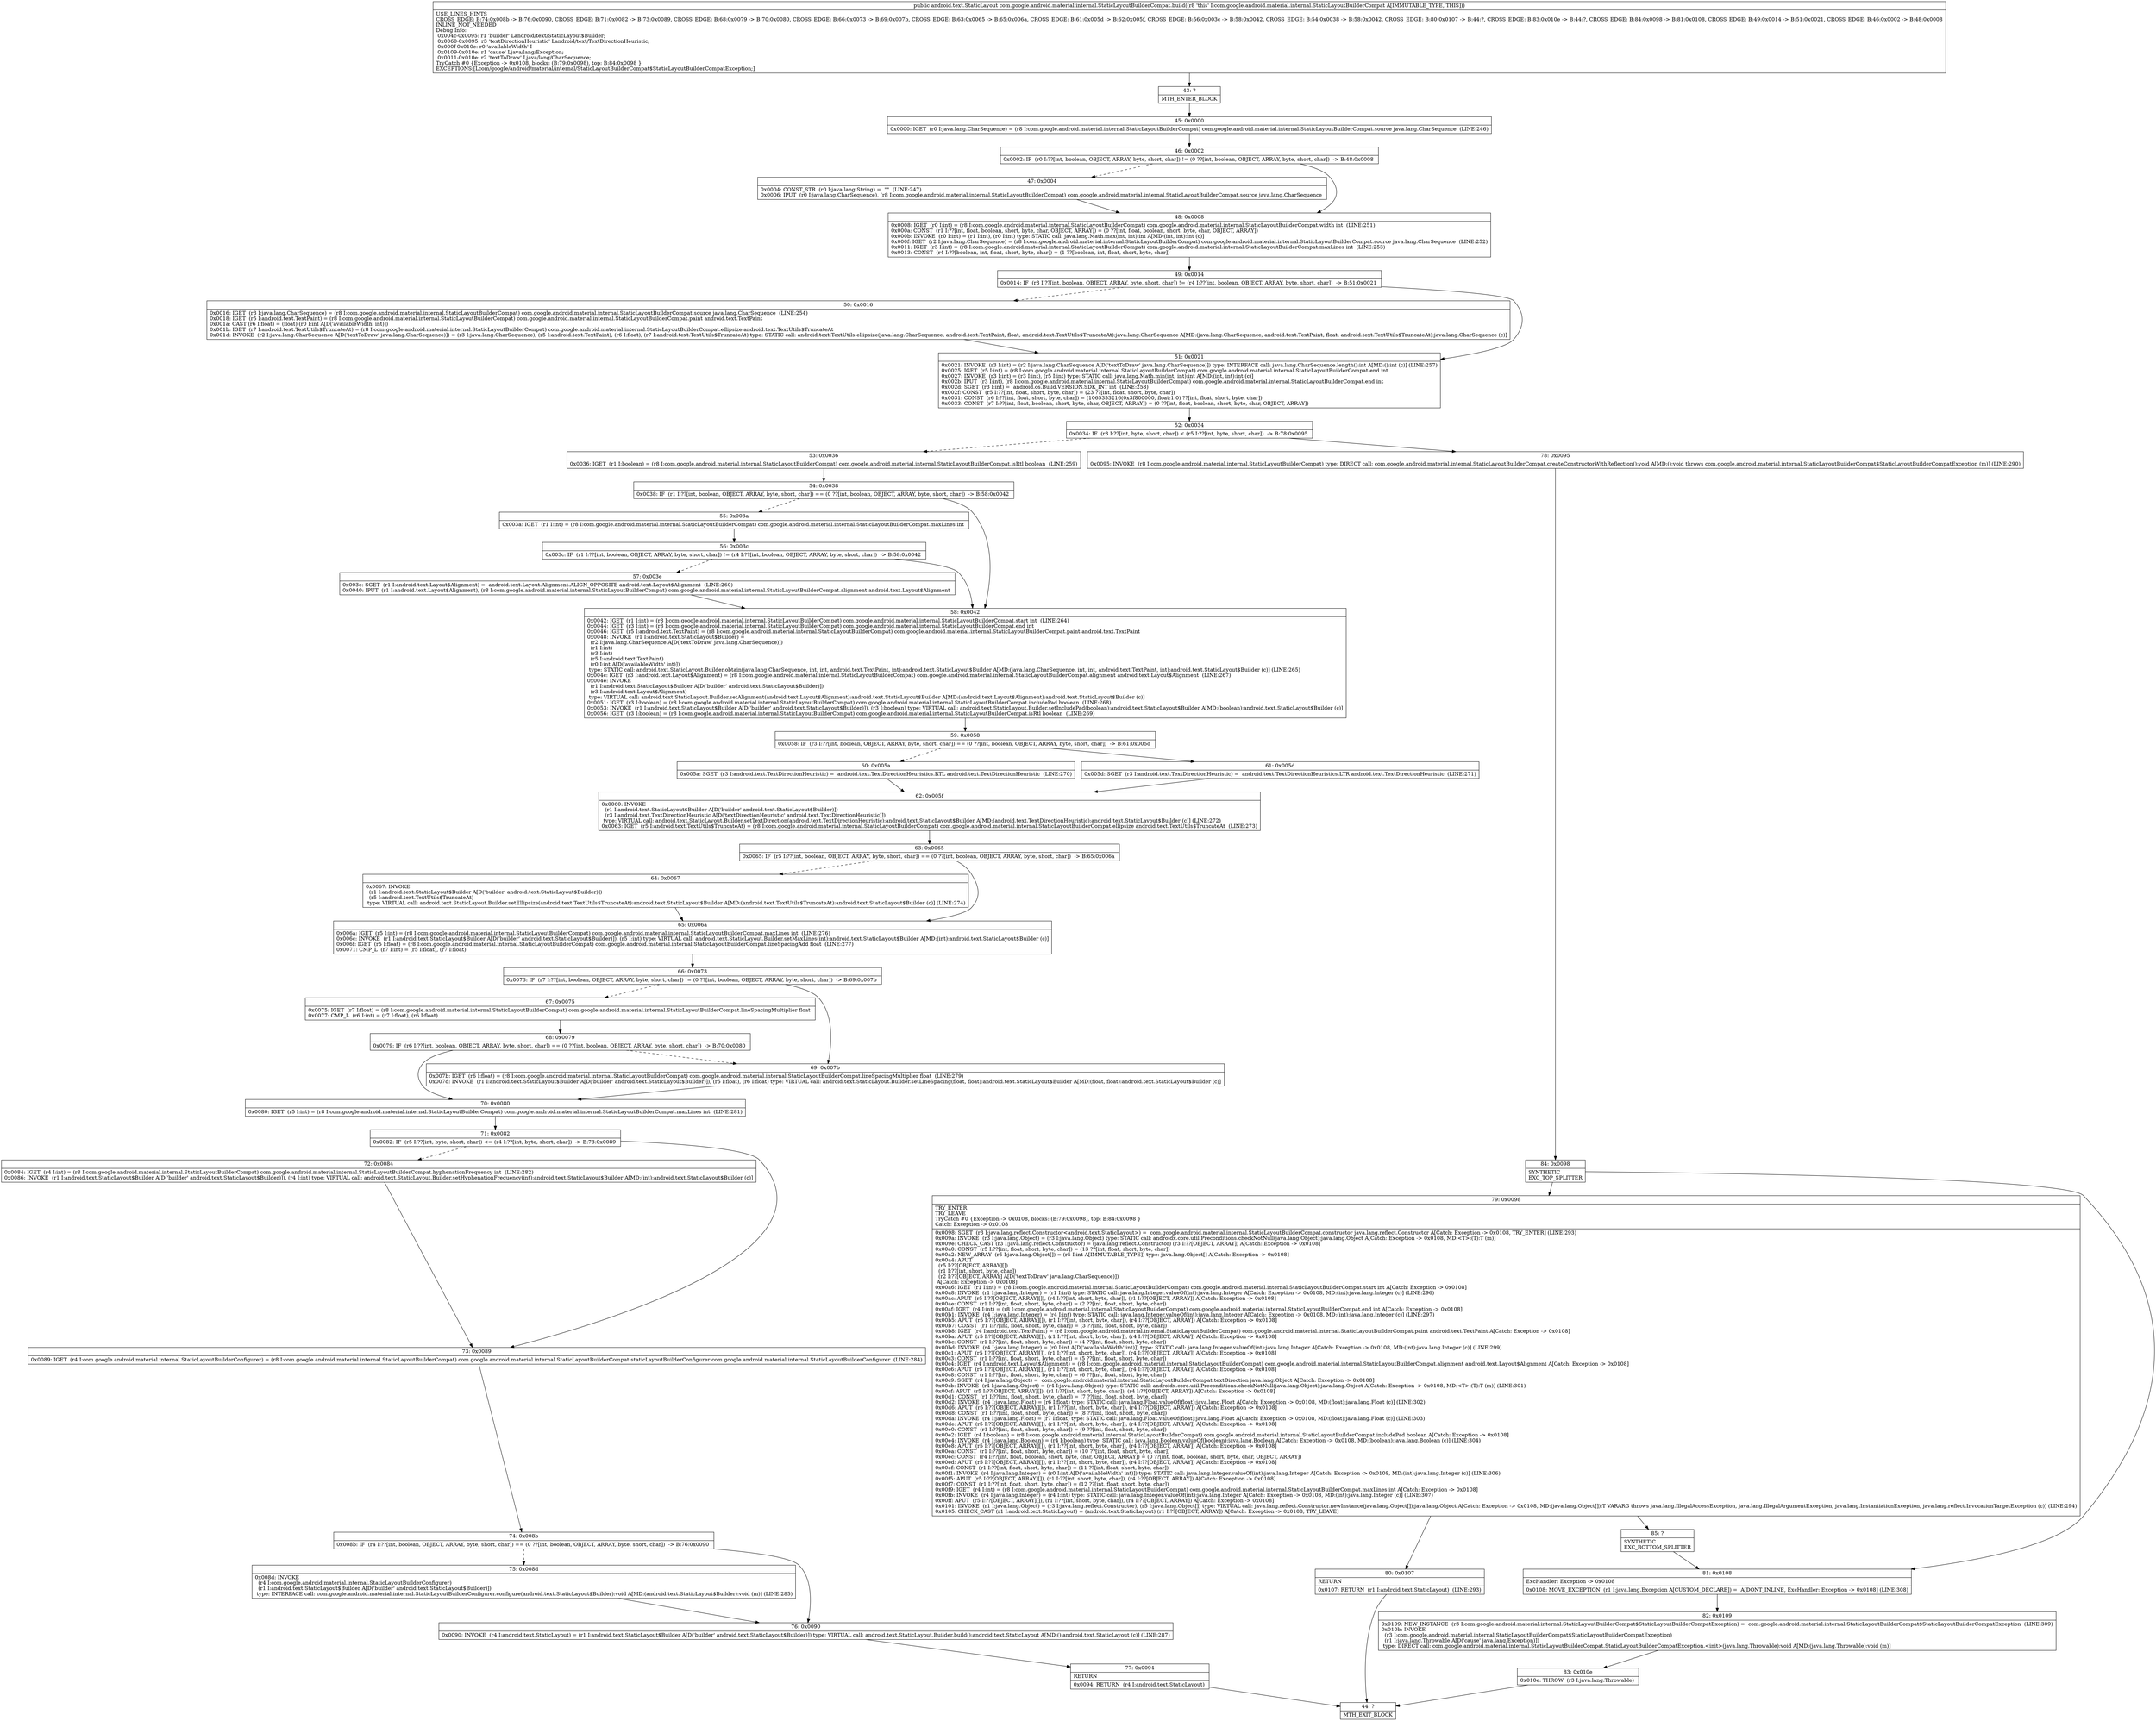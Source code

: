 digraph "CFG forcom.google.android.material.internal.StaticLayoutBuilderCompat.build()Landroid\/text\/StaticLayout;" {
Node_43 [shape=record,label="{43\:\ ?|MTH_ENTER_BLOCK\l}"];
Node_45 [shape=record,label="{45\:\ 0x0000|0x0000: IGET  (r0 I:java.lang.CharSequence) = (r8 I:com.google.android.material.internal.StaticLayoutBuilderCompat) com.google.android.material.internal.StaticLayoutBuilderCompat.source java.lang.CharSequence  (LINE:246)\l}"];
Node_46 [shape=record,label="{46\:\ 0x0002|0x0002: IF  (r0 I:??[int, boolean, OBJECT, ARRAY, byte, short, char]) != (0 ??[int, boolean, OBJECT, ARRAY, byte, short, char])  \-\> B:48:0x0008 \l}"];
Node_47 [shape=record,label="{47\:\ 0x0004|0x0004: CONST_STR  (r0 I:java.lang.String) =  \"\"  (LINE:247)\l0x0006: IPUT  (r0 I:java.lang.CharSequence), (r8 I:com.google.android.material.internal.StaticLayoutBuilderCompat) com.google.android.material.internal.StaticLayoutBuilderCompat.source java.lang.CharSequence \l}"];
Node_48 [shape=record,label="{48\:\ 0x0008|0x0008: IGET  (r0 I:int) = (r8 I:com.google.android.material.internal.StaticLayoutBuilderCompat) com.google.android.material.internal.StaticLayoutBuilderCompat.width int  (LINE:251)\l0x000a: CONST  (r1 I:??[int, float, boolean, short, byte, char, OBJECT, ARRAY]) = (0 ??[int, float, boolean, short, byte, char, OBJECT, ARRAY]) \l0x000b: INVOKE  (r0 I:int) = (r1 I:int), (r0 I:int) type: STATIC call: java.lang.Math.max(int, int):int A[MD:(int, int):int (c)]\l0x000f: IGET  (r2 I:java.lang.CharSequence) = (r8 I:com.google.android.material.internal.StaticLayoutBuilderCompat) com.google.android.material.internal.StaticLayoutBuilderCompat.source java.lang.CharSequence  (LINE:252)\l0x0011: IGET  (r3 I:int) = (r8 I:com.google.android.material.internal.StaticLayoutBuilderCompat) com.google.android.material.internal.StaticLayoutBuilderCompat.maxLines int  (LINE:253)\l0x0013: CONST  (r4 I:??[boolean, int, float, short, byte, char]) = (1 ??[boolean, int, float, short, byte, char]) \l}"];
Node_49 [shape=record,label="{49\:\ 0x0014|0x0014: IF  (r3 I:??[int, boolean, OBJECT, ARRAY, byte, short, char]) != (r4 I:??[int, boolean, OBJECT, ARRAY, byte, short, char])  \-\> B:51:0x0021 \l}"];
Node_50 [shape=record,label="{50\:\ 0x0016|0x0016: IGET  (r3 I:java.lang.CharSequence) = (r8 I:com.google.android.material.internal.StaticLayoutBuilderCompat) com.google.android.material.internal.StaticLayoutBuilderCompat.source java.lang.CharSequence  (LINE:254)\l0x0018: IGET  (r5 I:android.text.TextPaint) = (r8 I:com.google.android.material.internal.StaticLayoutBuilderCompat) com.google.android.material.internal.StaticLayoutBuilderCompat.paint android.text.TextPaint \l0x001a: CAST (r6 I:float) = (float) (r0 I:int A[D('availableWidth' int)]) \l0x001b: IGET  (r7 I:android.text.TextUtils$TruncateAt) = (r8 I:com.google.android.material.internal.StaticLayoutBuilderCompat) com.google.android.material.internal.StaticLayoutBuilderCompat.ellipsize android.text.TextUtils$TruncateAt \l0x001d: INVOKE  (r2 I:java.lang.CharSequence A[D('textToDraw' java.lang.CharSequence)]) = (r3 I:java.lang.CharSequence), (r5 I:android.text.TextPaint), (r6 I:float), (r7 I:android.text.TextUtils$TruncateAt) type: STATIC call: android.text.TextUtils.ellipsize(java.lang.CharSequence, android.text.TextPaint, float, android.text.TextUtils$TruncateAt):java.lang.CharSequence A[MD:(java.lang.CharSequence, android.text.TextPaint, float, android.text.TextUtils$TruncateAt):java.lang.CharSequence (c)]\l}"];
Node_51 [shape=record,label="{51\:\ 0x0021|0x0021: INVOKE  (r3 I:int) = (r2 I:java.lang.CharSequence A[D('textToDraw' java.lang.CharSequence)]) type: INTERFACE call: java.lang.CharSequence.length():int A[MD:():int (c)] (LINE:257)\l0x0025: IGET  (r5 I:int) = (r8 I:com.google.android.material.internal.StaticLayoutBuilderCompat) com.google.android.material.internal.StaticLayoutBuilderCompat.end int \l0x0027: INVOKE  (r3 I:int) = (r3 I:int), (r5 I:int) type: STATIC call: java.lang.Math.min(int, int):int A[MD:(int, int):int (c)]\l0x002b: IPUT  (r3 I:int), (r8 I:com.google.android.material.internal.StaticLayoutBuilderCompat) com.google.android.material.internal.StaticLayoutBuilderCompat.end int \l0x002d: SGET  (r3 I:int) =  android.os.Build.VERSION.SDK_INT int  (LINE:258)\l0x002f: CONST  (r5 I:??[int, float, short, byte, char]) = (23 ??[int, float, short, byte, char]) \l0x0031: CONST  (r6 I:??[int, float, short, byte, char]) = (1065353216(0x3f800000, float:1.0) ??[int, float, short, byte, char]) \l0x0033: CONST  (r7 I:??[int, float, boolean, short, byte, char, OBJECT, ARRAY]) = (0 ??[int, float, boolean, short, byte, char, OBJECT, ARRAY]) \l}"];
Node_52 [shape=record,label="{52\:\ 0x0034|0x0034: IF  (r3 I:??[int, byte, short, char]) \< (r5 I:??[int, byte, short, char])  \-\> B:78:0x0095 \l}"];
Node_53 [shape=record,label="{53\:\ 0x0036|0x0036: IGET  (r1 I:boolean) = (r8 I:com.google.android.material.internal.StaticLayoutBuilderCompat) com.google.android.material.internal.StaticLayoutBuilderCompat.isRtl boolean  (LINE:259)\l}"];
Node_54 [shape=record,label="{54\:\ 0x0038|0x0038: IF  (r1 I:??[int, boolean, OBJECT, ARRAY, byte, short, char]) == (0 ??[int, boolean, OBJECT, ARRAY, byte, short, char])  \-\> B:58:0x0042 \l}"];
Node_55 [shape=record,label="{55\:\ 0x003a|0x003a: IGET  (r1 I:int) = (r8 I:com.google.android.material.internal.StaticLayoutBuilderCompat) com.google.android.material.internal.StaticLayoutBuilderCompat.maxLines int \l}"];
Node_56 [shape=record,label="{56\:\ 0x003c|0x003c: IF  (r1 I:??[int, boolean, OBJECT, ARRAY, byte, short, char]) != (r4 I:??[int, boolean, OBJECT, ARRAY, byte, short, char])  \-\> B:58:0x0042 \l}"];
Node_57 [shape=record,label="{57\:\ 0x003e|0x003e: SGET  (r1 I:android.text.Layout$Alignment) =  android.text.Layout.Alignment.ALIGN_OPPOSITE android.text.Layout$Alignment  (LINE:260)\l0x0040: IPUT  (r1 I:android.text.Layout$Alignment), (r8 I:com.google.android.material.internal.StaticLayoutBuilderCompat) com.google.android.material.internal.StaticLayoutBuilderCompat.alignment android.text.Layout$Alignment \l}"];
Node_58 [shape=record,label="{58\:\ 0x0042|0x0042: IGET  (r1 I:int) = (r8 I:com.google.android.material.internal.StaticLayoutBuilderCompat) com.google.android.material.internal.StaticLayoutBuilderCompat.start int  (LINE:264)\l0x0044: IGET  (r3 I:int) = (r8 I:com.google.android.material.internal.StaticLayoutBuilderCompat) com.google.android.material.internal.StaticLayoutBuilderCompat.end int \l0x0046: IGET  (r5 I:android.text.TextPaint) = (r8 I:com.google.android.material.internal.StaticLayoutBuilderCompat) com.google.android.material.internal.StaticLayoutBuilderCompat.paint android.text.TextPaint \l0x0048: INVOKE  (r1 I:android.text.StaticLayout$Builder) = \l  (r2 I:java.lang.CharSequence A[D('textToDraw' java.lang.CharSequence)])\l  (r1 I:int)\l  (r3 I:int)\l  (r5 I:android.text.TextPaint)\l  (r0 I:int A[D('availableWidth' int)])\l type: STATIC call: android.text.StaticLayout.Builder.obtain(java.lang.CharSequence, int, int, android.text.TextPaint, int):android.text.StaticLayout$Builder A[MD:(java.lang.CharSequence, int, int, android.text.TextPaint, int):android.text.StaticLayout$Builder (c)] (LINE:265)\l0x004c: IGET  (r3 I:android.text.Layout$Alignment) = (r8 I:com.google.android.material.internal.StaticLayoutBuilderCompat) com.google.android.material.internal.StaticLayoutBuilderCompat.alignment android.text.Layout$Alignment  (LINE:267)\l0x004e: INVOKE  \l  (r1 I:android.text.StaticLayout$Builder A[D('builder' android.text.StaticLayout$Builder)])\l  (r3 I:android.text.Layout$Alignment)\l type: VIRTUAL call: android.text.StaticLayout.Builder.setAlignment(android.text.Layout$Alignment):android.text.StaticLayout$Builder A[MD:(android.text.Layout$Alignment):android.text.StaticLayout$Builder (c)]\l0x0051: IGET  (r3 I:boolean) = (r8 I:com.google.android.material.internal.StaticLayoutBuilderCompat) com.google.android.material.internal.StaticLayoutBuilderCompat.includePad boolean  (LINE:268)\l0x0053: INVOKE  (r1 I:android.text.StaticLayout$Builder A[D('builder' android.text.StaticLayout$Builder)]), (r3 I:boolean) type: VIRTUAL call: android.text.StaticLayout.Builder.setIncludePad(boolean):android.text.StaticLayout$Builder A[MD:(boolean):android.text.StaticLayout$Builder (c)]\l0x0056: IGET  (r3 I:boolean) = (r8 I:com.google.android.material.internal.StaticLayoutBuilderCompat) com.google.android.material.internal.StaticLayoutBuilderCompat.isRtl boolean  (LINE:269)\l}"];
Node_59 [shape=record,label="{59\:\ 0x0058|0x0058: IF  (r3 I:??[int, boolean, OBJECT, ARRAY, byte, short, char]) == (0 ??[int, boolean, OBJECT, ARRAY, byte, short, char])  \-\> B:61:0x005d \l}"];
Node_60 [shape=record,label="{60\:\ 0x005a|0x005a: SGET  (r3 I:android.text.TextDirectionHeuristic) =  android.text.TextDirectionHeuristics.RTL android.text.TextDirectionHeuristic  (LINE:270)\l}"];
Node_62 [shape=record,label="{62\:\ 0x005f|0x0060: INVOKE  \l  (r1 I:android.text.StaticLayout$Builder A[D('builder' android.text.StaticLayout$Builder)])\l  (r3 I:android.text.TextDirectionHeuristic A[D('textDirectionHeuristic' android.text.TextDirectionHeuristic)])\l type: VIRTUAL call: android.text.StaticLayout.Builder.setTextDirection(android.text.TextDirectionHeuristic):android.text.StaticLayout$Builder A[MD:(android.text.TextDirectionHeuristic):android.text.StaticLayout$Builder (c)] (LINE:272)\l0x0063: IGET  (r5 I:android.text.TextUtils$TruncateAt) = (r8 I:com.google.android.material.internal.StaticLayoutBuilderCompat) com.google.android.material.internal.StaticLayoutBuilderCompat.ellipsize android.text.TextUtils$TruncateAt  (LINE:273)\l}"];
Node_63 [shape=record,label="{63\:\ 0x0065|0x0065: IF  (r5 I:??[int, boolean, OBJECT, ARRAY, byte, short, char]) == (0 ??[int, boolean, OBJECT, ARRAY, byte, short, char])  \-\> B:65:0x006a \l}"];
Node_64 [shape=record,label="{64\:\ 0x0067|0x0067: INVOKE  \l  (r1 I:android.text.StaticLayout$Builder A[D('builder' android.text.StaticLayout$Builder)])\l  (r5 I:android.text.TextUtils$TruncateAt)\l type: VIRTUAL call: android.text.StaticLayout.Builder.setEllipsize(android.text.TextUtils$TruncateAt):android.text.StaticLayout$Builder A[MD:(android.text.TextUtils$TruncateAt):android.text.StaticLayout$Builder (c)] (LINE:274)\l}"];
Node_65 [shape=record,label="{65\:\ 0x006a|0x006a: IGET  (r5 I:int) = (r8 I:com.google.android.material.internal.StaticLayoutBuilderCompat) com.google.android.material.internal.StaticLayoutBuilderCompat.maxLines int  (LINE:276)\l0x006c: INVOKE  (r1 I:android.text.StaticLayout$Builder A[D('builder' android.text.StaticLayout$Builder)]), (r5 I:int) type: VIRTUAL call: android.text.StaticLayout.Builder.setMaxLines(int):android.text.StaticLayout$Builder A[MD:(int):android.text.StaticLayout$Builder (c)]\l0x006f: IGET  (r5 I:float) = (r8 I:com.google.android.material.internal.StaticLayoutBuilderCompat) com.google.android.material.internal.StaticLayoutBuilderCompat.lineSpacingAdd float  (LINE:277)\l0x0071: CMP_L  (r7 I:int) = (r5 I:float), (r7 I:float) \l}"];
Node_66 [shape=record,label="{66\:\ 0x0073|0x0073: IF  (r7 I:??[int, boolean, OBJECT, ARRAY, byte, short, char]) != (0 ??[int, boolean, OBJECT, ARRAY, byte, short, char])  \-\> B:69:0x007b \l}"];
Node_67 [shape=record,label="{67\:\ 0x0075|0x0075: IGET  (r7 I:float) = (r8 I:com.google.android.material.internal.StaticLayoutBuilderCompat) com.google.android.material.internal.StaticLayoutBuilderCompat.lineSpacingMultiplier float \l0x0077: CMP_L  (r6 I:int) = (r7 I:float), (r6 I:float) \l}"];
Node_68 [shape=record,label="{68\:\ 0x0079|0x0079: IF  (r6 I:??[int, boolean, OBJECT, ARRAY, byte, short, char]) == (0 ??[int, boolean, OBJECT, ARRAY, byte, short, char])  \-\> B:70:0x0080 \l}"];
Node_70 [shape=record,label="{70\:\ 0x0080|0x0080: IGET  (r5 I:int) = (r8 I:com.google.android.material.internal.StaticLayoutBuilderCompat) com.google.android.material.internal.StaticLayoutBuilderCompat.maxLines int  (LINE:281)\l}"];
Node_71 [shape=record,label="{71\:\ 0x0082|0x0082: IF  (r5 I:??[int, byte, short, char]) \<= (r4 I:??[int, byte, short, char])  \-\> B:73:0x0089 \l}"];
Node_72 [shape=record,label="{72\:\ 0x0084|0x0084: IGET  (r4 I:int) = (r8 I:com.google.android.material.internal.StaticLayoutBuilderCompat) com.google.android.material.internal.StaticLayoutBuilderCompat.hyphenationFrequency int  (LINE:282)\l0x0086: INVOKE  (r1 I:android.text.StaticLayout$Builder A[D('builder' android.text.StaticLayout$Builder)]), (r4 I:int) type: VIRTUAL call: android.text.StaticLayout.Builder.setHyphenationFrequency(int):android.text.StaticLayout$Builder A[MD:(int):android.text.StaticLayout$Builder (c)]\l}"];
Node_73 [shape=record,label="{73\:\ 0x0089|0x0089: IGET  (r4 I:com.google.android.material.internal.StaticLayoutBuilderConfigurer) = (r8 I:com.google.android.material.internal.StaticLayoutBuilderCompat) com.google.android.material.internal.StaticLayoutBuilderCompat.staticLayoutBuilderConfigurer com.google.android.material.internal.StaticLayoutBuilderConfigurer  (LINE:284)\l}"];
Node_74 [shape=record,label="{74\:\ 0x008b|0x008b: IF  (r4 I:??[int, boolean, OBJECT, ARRAY, byte, short, char]) == (0 ??[int, boolean, OBJECT, ARRAY, byte, short, char])  \-\> B:76:0x0090 \l}"];
Node_75 [shape=record,label="{75\:\ 0x008d|0x008d: INVOKE  \l  (r4 I:com.google.android.material.internal.StaticLayoutBuilderConfigurer)\l  (r1 I:android.text.StaticLayout$Builder A[D('builder' android.text.StaticLayout$Builder)])\l type: INTERFACE call: com.google.android.material.internal.StaticLayoutBuilderConfigurer.configure(android.text.StaticLayout$Builder):void A[MD:(android.text.StaticLayout$Builder):void (m)] (LINE:285)\l}"];
Node_76 [shape=record,label="{76\:\ 0x0090|0x0090: INVOKE  (r4 I:android.text.StaticLayout) = (r1 I:android.text.StaticLayout$Builder A[D('builder' android.text.StaticLayout$Builder)]) type: VIRTUAL call: android.text.StaticLayout.Builder.build():android.text.StaticLayout A[MD:():android.text.StaticLayout (c)] (LINE:287)\l}"];
Node_77 [shape=record,label="{77\:\ 0x0094|RETURN\l|0x0094: RETURN  (r4 I:android.text.StaticLayout) \l}"];
Node_44 [shape=record,label="{44\:\ ?|MTH_EXIT_BLOCK\l}"];
Node_69 [shape=record,label="{69\:\ 0x007b|0x007b: IGET  (r6 I:float) = (r8 I:com.google.android.material.internal.StaticLayoutBuilderCompat) com.google.android.material.internal.StaticLayoutBuilderCompat.lineSpacingMultiplier float  (LINE:279)\l0x007d: INVOKE  (r1 I:android.text.StaticLayout$Builder A[D('builder' android.text.StaticLayout$Builder)]), (r5 I:float), (r6 I:float) type: VIRTUAL call: android.text.StaticLayout.Builder.setLineSpacing(float, float):android.text.StaticLayout$Builder A[MD:(float, float):android.text.StaticLayout$Builder (c)]\l}"];
Node_61 [shape=record,label="{61\:\ 0x005d|0x005d: SGET  (r3 I:android.text.TextDirectionHeuristic) =  android.text.TextDirectionHeuristics.LTR android.text.TextDirectionHeuristic  (LINE:271)\l}"];
Node_78 [shape=record,label="{78\:\ 0x0095|0x0095: INVOKE  (r8 I:com.google.android.material.internal.StaticLayoutBuilderCompat) type: DIRECT call: com.google.android.material.internal.StaticLayoutBuilderCompat.createConstructorWithReflection():void A[MD:():void throws com.google.android.material.internal.StaticLayoutBuilderCompat$StaticLayoutBuilderCompatException (m)] (LINE:290)\l}"];
Node_84 [shape=record,label="{84\:\ 0x0098|SYNTHETIC\lEXC_TOP_SPLITTER\l}"];
Node_79 [shape=record,label="{79\:\ 0x0098|TRY_ENTER\lTRY_LEAVE\lTryCatch #0 \{Exception \-\> 0x0108, blocks: (B:79:0x0098), top: B:84:0x0098 \}\lCatch: Exception \-\> 0x0108\l|0x0098: SGET  (r3 I:java.lang.reflect.Constructor\<android.text.StaticLayout\>) =  com.google.android.material.internal.StaticLayoutBuilderCompat.constructor java.lang.reflect.Constructor A[Catch: Exception \-\> 0x0108, TRY_ENTER] (LINE:293)\l0x009a: INVOKE  (r3 I:java.lang.Object) = (r3 I:java.lang.Object) type: STATIC call: androidx.core.util.Preconditions.checkNotNull(java.lang.Object):java.lang.Object A[Catch: Exception \-\> 0x0108, MD:\<T\>:(T):T (m)]\l0x009e: CHECK_CAST (r3 I:java.lang.reflect.Constructor) = (java.lang.reflect.Constructor) (r3 I:??[OBJECT, ARRAY]) A[Catch: Exception \-\> 0x0108]\l0x00a0: CONST  (r5 I:??[int, float, short, byte, char]) = (13 ??[int, float, short, byte, char]) \l0x00a2: NEW_ARRAY  (r5 I:java.lang.Object[]) = (r5 I:int A[IMMUTABLE_TYPE]) type: java.lang.Object[] A[Catch: Exception \-\> 0x0108]\l0x00a4: APUT  \l  (r5 I:??[OBJECT, ARRAY][])\l  (r1 I:??[int, short, byte, char])\l  (r2 I:??[OBJECT, ARRAY] A[D('textToDraw' java.lang.CharSequence)])\l A[Catch: Exception \-\> 0x0108]\l0x00a6: IGET  (r1 I:int) = (r8 I:com.google.android.material.internal.StaticLayoutBuilderCompat) com.google.android.material.internal.StaticLayoutBuilderCompat.start int A[Catch: Exception \-\> 0x0108]\l0x00a8: INVOKE  (r1 I:java.lang.Integer) = (r1 I:int) type: STATIC call: java.lang.Integer.valueOf(int):java.lang.Integer A[Catch: Exception \-\> 0x0108, MD:(int):java.lang.Integer (c)] (LINE:296)\l0x00ac: APUT  (r5 I:??[OBJECT, ARRAY][]), (r4 I:??[int, short, byte, char]), (r1 I:??[OBJECT, ARRAY]) A[Catch: Exception \-\> 0x0108]\l0x00ae: CONST  (r1 I:??[int, float, short, byte, char]) = (2 ??[int, float, short, byte, char]) \l0x00af: IGET  (r4 I:int) = (r8 I:com.google.android.material.internal.StaticLayoutBuilderCompat) com.google.android.material.internal.StaticLayoutBuilderCompat.end int A[Catch: Exception \-\> 0x0108]\l0x00b1: INVOKE  (r4 I:java.lang.Integer) = (r4 I:int) type: STATIC call: java.lang.Integer.valueOf(int):java.lang.Integer A[Catch: Exception \-\> 0x0108, MD:(int):java.lang.Integer (c)] (LINE:297)\l0x00b5: APUT  (r5 I:??[OBJECT, ARRAY][]), (r1 I:??[int, short, byte, char]), (r4 I:??[OBJECT, ARRAY]) A[Catch: Exception \-\> 0x0108]\l0x00b7: CONST  (r1 I:??[int, float, short, byte, char]) = (3 ??[int, float, short, byte, char]) \l0x00b8: IGET  (r4 I:android.text.TextPaint) = (r8 I:com.google.android.material.internal.StaticLayoutBuilderCompat) com.google.android.material.internal.StaticLayoutBuilderCompat.paint android.text.TextPaint A[Catch: Exception \-\> 0x0108]\l0x00ba: APUT  (r5 I:??[OBJECT, ARRAY][]), (r1 I:??[int, short, byte, char]), (r4 I:??[OBJECT, ARRAY]) A[Catch: Exception \-\> 0x0108]\l0x00bc: CONST  (r1 I:??[int, float, short, byte, char]) = (4 ??[int, float, short, byte, char]) \l0x00bd: INVOKE  (r4 I:java.lang.Integer) = (r0 I:int A[D('availableWidth' int)]) type: STATIC call: java.lang.Integer.valueOf(int):java.lang.Integer A[Catch: Exception \-\> 0x0108, MD:(int):java.lang.Integer (c)] (LINE:299)\l0x00c1: APUT  (r5 I:??[OBJECT, ARRAY][]), (r1 I:??[int, short, byte, char]), (r4 I:??[OBJECT, ARRAY]) A[Catch: Exception \-\> 0x0108]\l0x00c3: CONST  (r1 I:??[int, float, short, byte, char]) = (5 ??[int, float, short, byte, char]) \l0x00c4: IGET  (r4 I:android.text.Layout$Alignment) = (r8 I:com.google.android.material.internal.StaticLayoutBuilderCompat) com.google.android.material.internal.StaticLayoutBuilderCompat.alignment android.text.Layout$Alignment A[Catch: Exception \-\> 0x0108]\l0x00c6: APUT  (r5 I:??[OBJECT, ARRAY][]), (r1 I:??[int, short, byte, char]), (r4 I:??[OBJECT, ARRAY]) A[Catch: Exception \-\> 0x0108]\l0x00c8: CONST  (r1 I:??[int, float, short, byte, char]) = (6 ??[int, float, short, byte, char]) \l0x00c9: SGET  (r4 I:java.lang.Object) =  com.google.android.material.internal.StaticLayoutBuilderCompat.textDirection java.lang.Object A[Catch: Exception \-\> 0x0108]\l0x00cb: INVOKE  (r4 I:java.lang.Object) = (r4 I:java.lang.Object) type: STATIC call: androidx.core.util.Preconditions.checkNotNull(java.lang.Object):java.lang.Object A[Catch: Exception \-\> 0x0108, MD:\<T\>:(T):T (m)] (LINE:301)\l0x00cf: APUT  (r5 I:??[OBJECT, ARRAY][]), (r1 I:??[int, short, byte, char]), (r4 I:??[OBJECT, ARRAY]) A[Catch: Exception \-\> 0x0108]\l0x00d1: CONST  (r1 I:??[int, float, short, byte, char]) = (7 ??[int, float, short, byte, char]) \l0x00d2: INVOKE  (r4 I:java.lang.Float) = (r6 I:float) type: STATIC call: java.lang.Float.valueOf(float):java.lang.Float A[Catch: Exception \-\> 0x0108, MD:(float):java.lang.Float (c)] (LINE:302)\l0x00d6: APUT  (r5 I:??[OBJECT, ARRAY][]), (r1 I:??[int, short, byte, char]), (r4 I:??[OBJECT, ARRAY]) A[Catch: Exception \-\> 0x0108]\l0x00d8: CONST  (r1 I:??[int, float, short, byte, char]) = (8 ??[int, float, short, byte, char]) \l0x00da: INVOKE  (r4 I:java.lang.Float) = (r7 I:float) type: STATIC call: java.lang.Float.valueOf(float):java.lang.Float A[Catch: Exception \-\> 0x0108, MD:(float):java.lang.Float (c)] (LINE:303)\l0x00de: APUT  (r5 I:??[OBJECT, ARRAY][]), (r1 I:??[int, short, byte, char]), (r4 I:??[OBJECT, ARRAY]) A[Catch: Exception \-\> 0x0108]\l0x00e0: CONST  (r1 I:??[int, float, short, byte, char]) = (9 ??[int, float, short, byte, char]) \l0x00e2: IGET  (r4 I:boolean) = (r8 I:com.google.android.material.internal.StaticLayoutBuilderCompat) com.google.android.material.internal.StaticLayoutBuilderCompat.includePad boolean A[Catch: Exception \-\> 0x0108]\l0x00e4: INVOKE  (r4 I:java.lang.Boolean) = (r4 I:boolean) type: STATIC call: java.lang.Boolean.valueOf(boolean):java.lang.Boolean A[Catch: Exception \-\> 0x0108, MD:(boolean):java.lang.Boolean (c)] (LINE:304)\l0x00e8: APUT  (r5 I:??[OBJECT, ARRAY][]), (r1 I:??[int, short, byte, char]), (r4 I:??[OBJECT, ARRAY]) A[Catch: Exception \-\> 0x0108]\l0x00ea: CONST  (r1 I:??[int, float, short, byte, char]) = (10 ??[int, float, short, byte, char]) \l0x00ec: CONST  (r4 I:??[int, float, boolean, short, byte, char, OBJECT, ARRAY]) = (0 ??[int, float, boolean, short, byte, char, OBJECT, ARRAY]) \l0x00ed: APUT  (r5 I:??[OBJECT, ARRAY][]), (r1 I:??[int, short, byte, char]), (r4 I:??[OBJECT, ARRAY]) A[Catch: Exception \-\> 0x0108]\l0x00ef: CONST  (r1 I:??[int, float, short, byte, char]) = (11 ??[int, float, short, byte, char]) \l0x00f1: INVOKE  (r4 I:java.lang.Integer) = (r0 I:int A[D('availableWidth' int)]) type: STATIC call: java.lang.Integer.valueOf(int):java.lang.Integer A[Catch: Exception \-\> 0x0108, MD:(int):java.lang.Integer (c)] (LINE:306)\l0x00f5: APUT  (r5 I:??[OBJECT, ARRAY][]), (r1 I:??[int, short, byte, char]), (r4 I:??[OBJECT, ARRAY]) A[Catch: Exception \-\> 0x0108]\l0x00f7: CONST  (r1 I:??[int, float, short, byte, char]) = (12 ??[int, float, short, byte, char]) \l0x00f9: IGET  (r4 I:int) = (r8 I:com.google.android.material.internal.StaticLayoutBuilderCompat) com.google.android.material.internal.StaticLayoutBuilderCompat.maxLines int A[Catch: Exception \-\> 0x0108]\l0x00fb: INVOKE  (r4 I:java.lang.Integer) = (r4 I:int) type: STATIC call: java.lang.Integer.valueOf(int):java.lang.Integer A[Catch: Exception \-\> 0x0108, MD:(int):java.lang.Integer (c)] (LINE:307)\l0x00ff: APUT  (r5 I:??[OBJECT, ARRAY][]), (r1 I:??[int, short, byte, char]), (r4 I:??[OBJECT, ARRAY]) A[Catch: Exception \-\> 0x0108]\l0x0101: INVOKE  (r1 I:java.lang.Object) = (r3 I:java.lang.reflect.Constructor), (r5 I:java.lang.Object[]) type: VIRTUAL call: java.lang.reflect.Constructor.newInstance(java.lang.Object[]):java.lang.Object A[Catch: Exception \-\> 0x0108, MD:(java.lang.Object[]):T VARARG throws java.lang.IllegalAccessException, java.lang.IllegalArgumentException, java.lang.InstantiationException, java.lang.reflect.InvocationTargetException (c)] (LINE:294)\l0x0105: CHECK_CAST (r1 I:android.text.StaticLayout) = (android.text.StaticLayout) (r1 I:??[OBJECT, ARRAY]) A[Catch: Exception \-\> 0x0108, TRY_LEAVE]\l}"];
Node_80 [shape=record,label="{80\:\ 0x0107|RETURN\l|0x0107: RETURN  (r1 I:android.text.StaticLayout)  (LINE:293)\l}"];
Node_85 [shape=record,label="{85\:\ ?|SYNTHETIC\lEXC_BOTTOM_SPLITTER\l}"];
Node_81 [shape=record,label="{81\:\ 0x0108|ExcHandler: Exception \-\> 0x0108\l|0x0108: MOVE_EXCEPTION  (r1 I:java.lang.Exception A[CUSTOM_DECLARE]) =  A[DONT_INLINE, ExcHandler: Exception \-\> 0x0108] (LINE:308)\l}"];
Node_82 [shape=record,label="{82\:\ 0x0109|0x0109: NEW_INSTANCE  (r3 I:com.google.android.material.internal.StaticLayoutBuilderCompat$StaticLayoutBuilderCompatException) =  com.google.android.material.internal.StaticLayoutBuilderCompat$StaticLayoutBuilderCompatException  (LINE:309)\l0x010b: INVOKE  \l  (r3 I:com.google.android.material.internal.StaticLayoutBuilderCompat$StaticLayoutBuilderCompatException)\l  (r1 I:java.lang.Throwable A[D('cause' java.lang.Exception)])\l type: DIRECT call: com.google.android.material.internal.StaticLayoutBuilderCompat.StaticLayoutBuilderCompatException.\<init\>(java.lang.Throwable):void A[MD:(java.lang.Throwable):void (m)]\l}"];
Node_83 [shape=record,label="{83\:\ 0x010e|0x010e: THROW  (r3 I:java.lang.Throwable) \l}"];
MethodNode[shape=record,label="{public android.text.StaticLayout com.google.android.material.internal.StaticLayoutBuilderCompat.build((r8 'this' I:com.google.android.material.internal.StaticLayoutBuilderCompat A[IMMUTABLE_TYPE, THIS]))  | USE_LINES_HINTS\lCROSS_EDGE: B:74:0x008b \-\> B:76:0x0090, CROSS_EDGE: B:71:0x0082 \-\> B:73:0x0089, CROSS_EDGE: B:68:0x0079 \-\> B:70:0x0080, CROSS_EDGE: B:66:0x0073 \-\> B:69:0x007b, CROSS_EDGE: B:63:0x0065 \-\> B:65:0x006a, CROSS_EDGE: B:61:0x005d \-\> B:62:0x005f, CROSS_EDGE: B:56:0x003c \-\> B:58:0x0042, CROSS_EDGE: B:54:0x0038 \-\> B:58:0x0042, CROSS_EDGE: B:80:0x0107 \-\> B:44:?, CROSS_EDGE: B:83:0x010e \-\> B:44:?, CROSS_EDGE: B:84:0x0098 \-\> B:81:0x0108, CROSS_EDGE: B:49:0x0014 \-\> B:51:0x0021, CROSS_EDGE: B:46:0x0002 \-\> B:48:0x0008\lINLINE_NOT_NEEDED\lDebug Info:\l  0x004c\-0x0095: r1 'builder' Landroid\/text\/StaticLayout$Builder;\l  0x0060\-0x0095: r3 'textDirectionHeuristic' Landroid\/text\/TextDirectionHeuristic;\l  0x000f\-0x010e: r0 'availableWidth' I\l  0x0109\-0x010e: r1 'cause' Ljava\/lang\/Exception;\l  0x0011\-0x010e: r2 'textToDraw' Ljava\/lang\/CharSequence;\lTryCatch #0 \{Exception \-\> 0x0108, blocks: (B:79:0x0098), top: B:84:0x0098 \}\lEXCEPTIONS:[Lcom\/google\/android\/material\/internal\/StaticLayoutBuilderCompat$StaticLayoutBuilderCompatException;]\l}"];
MethodNode -> Node_43;Node_43 -> Node_45;
Node_45 -> Node_46;
Node_46 -> Node_47[style=dashed];
Node_46 -> Node_48;
Node_47 -> Node_48;
Node_48 -> Node_49;
Node_49 -> Node_50[style=dashed];
Node_49 -> Node_51;
Node_50 -> Node_51;
Node_51 -> Node_52;
Node_52 -> Node_53[style=dashed];
Node_52 -> Node_78;
Node_53 -> Node_54;
Node_54 -> Node_55[style=dashed];
Node_54 -> Node_58;
Node_55 -> Node_56;
Node_56 -> Node_57[style=dashed];
Node_56 -> Node_58;
Node_57 -> Node_58;
Node_58 -> Node_59;
Node_59 -> Node_60[style=dashed];
Node_59 -> Node_61;
Node_60 -> Node_62;
Node_62 -> Node_63;
Node_63 -> Node_64[style=dashed];
Node_63 -> Node_65;
Node_64 -> Node_65;
Node_65 -> Node_66;
Node_66 -> Node_67[style=dashed];
Node_66 -> Node_69;
Node_67 -> Node_68;
Node_68 -> Node_69[style=dashed];
Node_68 -> Node_70;
Node_70 -> Node_71;
Node_71 -> Node_72[style=dashed];
Node_71 -> Node_73;
Node_72 -> Node_73;
Node_73 -> Node_74;
Node_74 -> Node_75[style=dashed];
Node_74 -> Node_76;
Node_75 -> Node_76;
Node_76 -> Node_77;
Node_77 -> Node_44;
Node_69 -> Node_70;
Node_61 -> Node_62;
Node_78 -> Node_84;
Node_84 -> Node_79;
Node_84 -> Node_81;
Node_79 -> Node_80;
Node_79 -> Node_85;
Node_80 -> Node_44;
Node_85 -> Node_81;
Node_81 -> Node_82;
Node_82 -> Node_83;
Node_83 -> Node_44;
}

